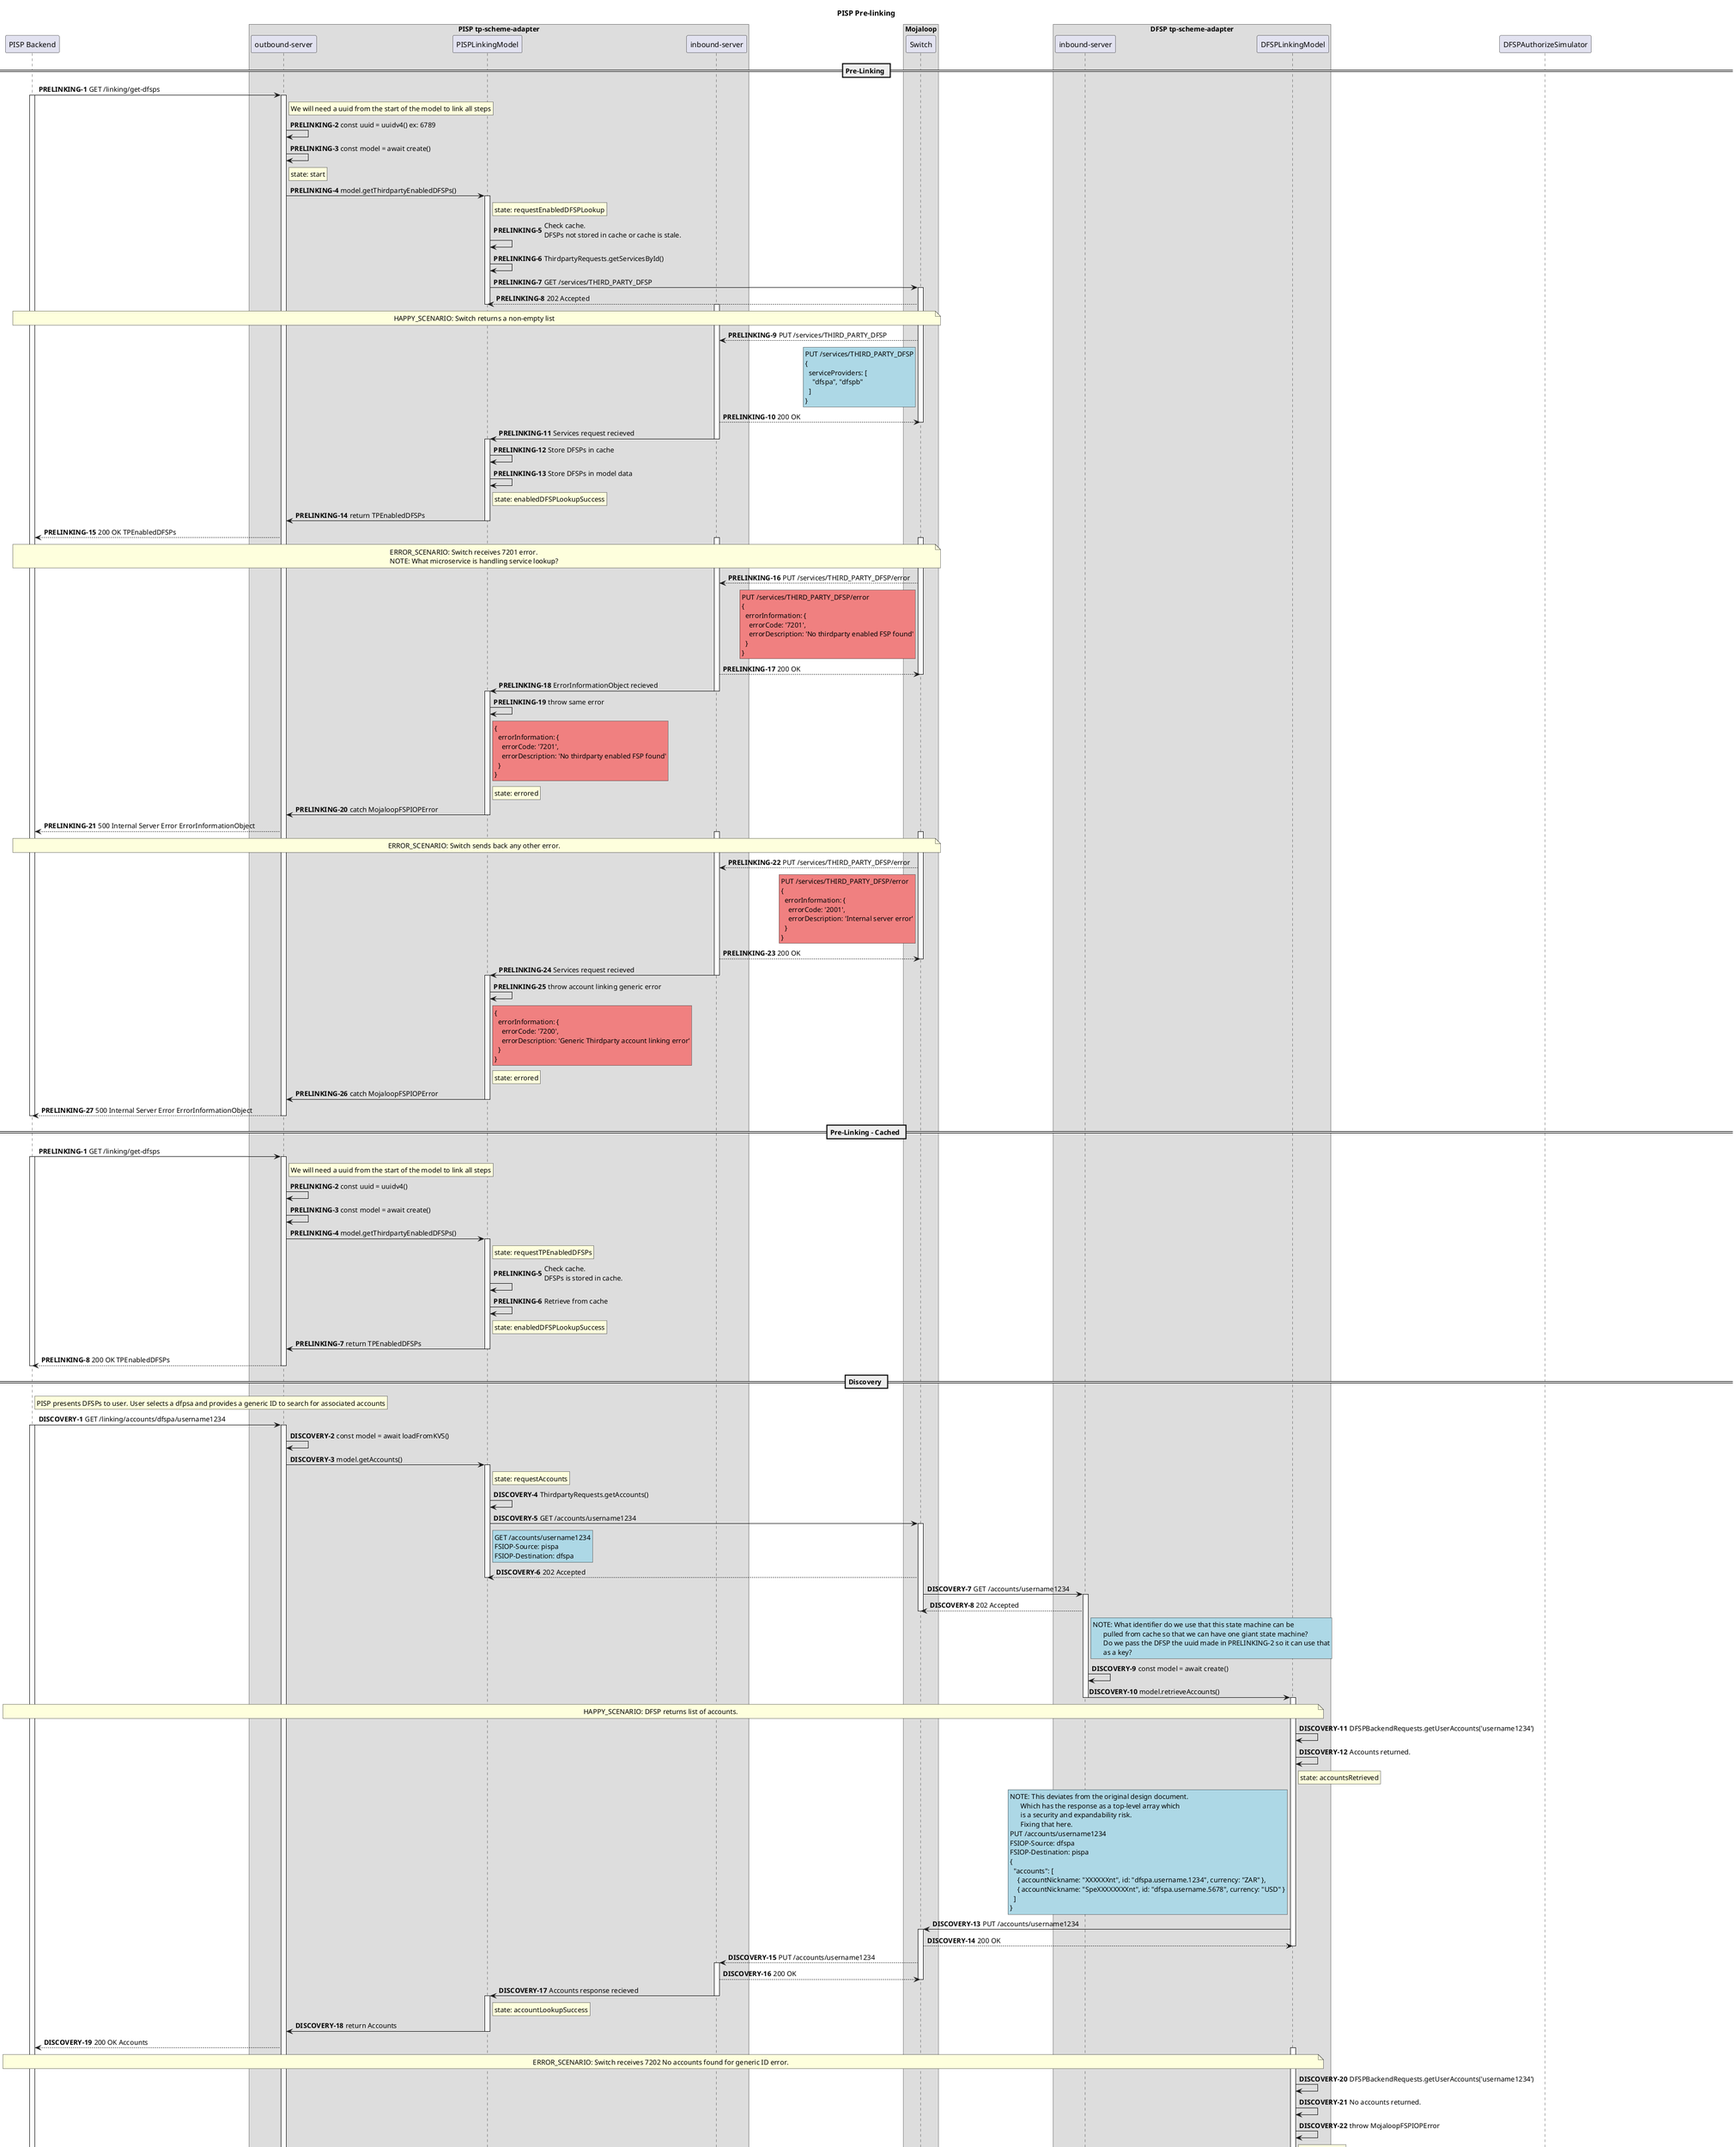 @startuml

title PISP Pre-linking

participant "PISP Backend" as PISP
box "PISP tp-scheme-adapter"
  participant "outbound-server" as PISP_TP_OUT
  participant "PISPLinkingModel" as PISP_LM
  participant "inbound-server" as PISP_TP_IN
end box
box "Mojaloop"
    participant Switch
end box
box "DFSP tp-scheme-adapter"
  participant "inbound-server" as DFSP_TP_IN
  participant "DFSPLinkingModel" as DFSP_LM
end box
participant DFSPAuthorizeSimulator

== Pre-Linking ==
autonumber 1 "<b>PRELINKING-#</b>"

PISP -> PISP_TP_OUT: GET /linking/get-dfsps

activate PISP
activate PISP_TP_OUT

rnote right of PISP_TP_OUT: We will need a uuid from the start of the model to link all steps
PISP_TP_OUT -> PISP_TP_OUT: const uuid = uuidv4() ex: 6789
PISP_TP_OUT -> PISP_TP_OUT: const model = await create()
rnote right of PISP_TP_OUT: state: start
PISP_TP_OUT -> PISP_LM: model.getThirdpartyEnabledDFSPs()

activate PISP_LM

rnote right of PISP_LM: state: requestEnabledDFSPLookup
PISP_LM -> PISP_LM: Check cache.\nDFSPs not stored in cache or cache is stale.
PISP_LM -> PISP_LM: ThirdpartyRequests.getServicesById()
PISP_LM -> Switch: GET /services/THIRD_PARTY_DFSP

activate Switch
Switch --> PISP_LM: 202 Accepted
deactivate PISP_LM

note over PISP, Switch
  HAPPY_SCENARIO: Switch returns a non-empty list
end note

activate PISP_TP_IN

Switch --> PISP_TP_IN: PUT /services/THIRD_PARTY_DFSP
rnote left of Switch #LightBlue
PUT /services/THIRD_PARTY_DFSP
{
  serviceProviders: [
    "dfspa", "dfspb"
  ]
}
end note
PISP_TP_IN --> Switch: 200 OK

deactivate Switch

PISP_TP_IN -> PISP_LM: Services request recieved

deactivate PISP_TP_IN
activate PISP_LM

PISP_LM -> PISP_LM: Store DFSPs in cache
PISP_LM -> PISP_LM: Store DFSPs in model data
rnote right of PISP_LM: state: enabledDFSPLookupSuccess
PISP_LM -> PISP_TP_OUT: return TPEnabledDFSPs

deactivate PISP_LM

PISP_TP_OUT --> PISP: 200 OK TPEnabledDFSPs

note over PISP, Switch
  ERROR_SCENARIO: Switch receives 7201 error.
  NOTE: What microservice is handling service lookup?
end note

activate PISP_TP_IN
activate Switch

Switch --> PISP_TP_IN: PUT /services/THIRD_PARTY_DFSP/error
rnote left of Switch #LightCoral
PUT /services/THIRD_PARTY_DFSP/error
{
  errorInformation: {
    errorCode: '7201',
    errorDescription: 'No thirdparty enabled FSP found'
  }
}
end note
PISP_TP_IN --> Switch: 200 OK

deactivate Switch

PISP_TP_IN -> PISP_LM: ErrorInformationObject recieved

deactivate PISP_TP_IN
activate PISP_LM

PISP_LM -> PISP_LM: throw same error
rnote right of PISP_LM #LightCoral
{
  errorInformation: {
    errorCode: '7201',
    errorDescription: 'No thirdparty enabled FSP found'
  }
}
end note
rnote right of PISP_LM: state: errored
PISP_LM -> PISP_TP_OUT: catch MojaloopFSPIOPError

deactivate PISP_LM

PISP_TP_OUT --> PISP: 500 Internal Server Error ErrorInformationObject


note over PISP, Switch
  ERROR_SCENARIO: Switch sends back any other error.
end note

activate PISP_TP_IN
activate Switch
Switch --> PISP_TP_IN: PUT /services/THIRD_PARTY_DFSP/error
rnote left of Switch #LightCoral
PUT /services/THIRD_PARTY_DFSP/error
{
  errorInformation: {
    errorCode: '2001',
    errorDescription: 'Internal server error'
  }
}
end note
PISP_TP_IN --> Switch: 200 OK

deactivate Switch

PISP_TP_IN -> PISP_LM: Services request recieved

deactivate PISP_TP_IN
activate PISP_LM

PISP_LM -> PISP_LM: throw account linking generic error
rnote right of PISP_LM #LightCoral
{
  errorInformation: {
    errorCode: '7200',
    errorDescription: 'Generic Thirdparty account linking error'
  }
}
end note
rnote right of PISP_LM: state: errored
PISP_LM -> PISP_TP_OUT: catch MojaloopFSPIOPError

deactivate PISP_LM

PISP_TP_OUT --> PISP: 500 Internal Server Error ErrorInformationObject

deactivate PISP_TP_OUT
deactivate PISP

== Pre-Linking - Cached ==
autonumber 1 "<b>PRELINKING-#</b>"

PISP -> PISP_TP_OUT: GET /linking/get-dfsps

activate PISP
activate PISP_TP_OUT

rnote right of PISP_TP_OUT: We will need a uuid from the start of the model to link all steps
PISP_TP_OUT -> PISP_TP_OUT: const uuid = uuidv4()
PISP_TP_OUT -> PISP_TP_OUT: const model = await create()
PISP_TP_OUT -> PISP_LM: model.getThirdpartyEnabledDFSPs()

activate PISP_LM

rnote right of PISP_LM: state: requestTPEnabledDFSPs
PISP_LM -> PISP_LM: Check cache.\nDFSPs is stored in cache.
PISP_LM -> PISP_LM: Retrieve from cache
rnote right of PISP_LM: state: enabledDFSPLookupSuccess
PISP_LM -> PISP_TP_OUT: return TPEnabledDFSPs

deactivate PISP_LM

PISP_TP_OUT --> PISP: 200 OK TPEnabledDFSPs

deactivate PISP_TP_OUT
deactivate PISP

== Discovery ==
autonumber 1 "<b>DISCOVERY-#</b>"
rnote right of PISP
PISP presents DFSPs to user. User selects a dfpsa and provides a generic ID to search for associated accounts
end note
PISP -> PISP_TP_OUT: GET /linking/accounts/dfspa/username1234

activate PISP
activate PISP_TP_OUT

PISP_TP_OUT -> PISP_TP_OUT: const model = await loadFromKVS()
PISP_TP_OUT -> PISP_LM: model.getAccounts()

activate PISP_LM

rnote right of PISP_LM: state: requestAccounts
PISP_LM -> PISP_LM: ThirdpartyRequests.getAccounts()
PISP_LM -> Switch: GET /accounts/username1234
rnote right of PISP_LM #LightBlue
GET /accounts/username1234
FSIOP-Source: pispa
FSIOP-Destination: dfspa
end note

activate Switch
Switch --> PISP_LM: 202 Accepted
deactivate PISP_LM

Switch -> DFSP_TP_IN: GET /accounts/username1234
activate DFSP_TP_IN
DFSP_TP_IN --> Switch: 202 Accepted
deactivate Switch

rnote right of DFSP_TP_IN #LightBlue
NOTE: What identifier do we use that this state machine can be
      pulled from cache so that we can have one giant state machine?
      Do we pass the DFSP the uuid made in PRELINKING-2 so it can use that
      as a key?
end note
DFSP_TP_IN -> DFSP_TP_IN: const model = await create()
DFSP_TP_IN -> DFSP_LM: model.retrieveAccounts()
deactivate DFSP_TP_IN

note over PISP, DFSP_LM
  HAPPY_SCENARIO: DFSP returns list of accounts.
end note

activate DFSP_LM
DFSP_LM -> DFSP_LM: DFSPBackendRequests.getUserAccounts('username1234')
DFSP_LM -> DFSP_LM: Accounts returned.
rnote right of DFSP_LM: state: accountsRetrieved

rnote left of DFSP_LM #LightBlue
NOTE: This deviates from the original design document.
      Which has the response as a top-level array which
      is a security and expandability risk.
      Fixing that here.
PUT /accounts/username1234
FSIOP-Source: dfspa
FSIOP-Destination: pispa
{
  "accounts": [
    { accountNickname: "XXXXXXnt", id: "dfspa.username.1234", currency: "ZAR" },
    { accountNickname: "SpeXXXXXXXXnt", id: "dfspa.username.5678", currency: "USD" }
  ]
}
end note

DFSP_LM -> Switch: PUT /accounts/username1234
activate Switch
Switch --> DFSP_LM: 200 OK
deactivate DFSP_LM

Switch --> PISP_TP_IN: PUT /accounts/username1234
activate PISP_TP_IN
PISP_TP_IN --> Switch: 200 OK
deactivate Switch

PISP_TP_IN -> PISP_LM: Accounts response recieved
rnote right of PISP_LM: state: accountLookupSuccess
deactivate PISP_TP_IN
activate PISP_LM
PISP_LM -> PISP_TP_OUT: return Accounts
deactivate PISP_LM
PISP_TP_OUT --> PISP: 200 OK Accounts


note over PISP, DFSP_LM
  ERROR_SCENARIO: Switch receives 7202 No accounts found for generic ID error.
end note

activate DFSP_LM
DFSP_LM -> DFSP_LM: DFSPBackendRequests.getUserAccounts('username1234')
DFSP_LM -> DFSP_LM: No accounts returned.
DFSP_LM -> DFSP_LM: throw MojaloopFSPIOPError

rnote right of DFSP_LM: state: errored
rnote left of DFSP_LM #LightCoral
PUT /accounts/username1234/error
FSIOP-Source: dfspa
FSIOP-Destination: pispa
{
  errorInformation: {
    errorCode: '7202',
    errorDescription: 'No accounts found for generic ID'
  }
}
end note

DFSP_LM -> Switch: PUT /accounts/username1234/error
activate Switch
Switch --> DFSP_LM: 200 OK
deactivate DFSP_LM

Switch --> PISP_TP_IN: PUT /accounts/username1234/error
activate PISP_TP_IN
PISP_TP_IN --> Switch: 200 OK
deactivate Switch

PISP_TP_IN -> PISP_LM: MojaloopFSPIOPError response recieved
deactivate PISP_TP_IN
activate PISP_LM
PISP_LM -> PISP_TP_OUT: return MojaloopFSPIOPError
rnote right of PISP_LM: state: errored
deactivate PISP_LM
PISP_TP_OUT --> PISP: 500 Internal Server Error ErrorInformationObject
deactivate PISP_TP_OUT
deactivate PISP

== Request Consent - Web ==
autonumber 1 "<b>REQUEST-CONSENT-#</b>"
rnote right of PISP
PISP presents accounts to user. User selects one or more accounts to link.
end note
PISP -> PISP_TP_OUT: POST /linking/request-consent
rnote right of PISP #LightBlue
POST /linking/request-consent
{
  scopes: [{
    accountId: 'dfspa.username.1234',
    actions: [
      'accounts.getBalance',
      'accounts.transfer'
    ],
    accountId: 'dfspa.username.5678',
    actions: [
      'accounts.getBalance',
      'accounts.transfer'
    ]
  }],
  callbackURI: 'pisp-app://callback'
}
end note


activate PISP
activate PISP_TP_OUT

PISP_TP_OUT -> PISP_TP_OUT: const model = await loadFromKVS()
PISP_TP_OUT -> PISP_LM: model.requestConsent()

activate PISP_LM

rnote right of PISP_LM: state: requestConsent
PISP_LM -> PISP_LM: ThirdpartyRequests.postConsentRequests()
PISP_LM -> Switch: POST /consentRequests
rnote right of PISP_LM #LightBlue
POST /consentRequests
FSIOP-Source: pispa
FSIOP-Destination: dfspa
{
  // consentRequestId will be the uuid created
  // at the PRELINKING-2
  consentRequestId: 6789
  scopes: [{
    accountId: 'dfspa.username.1234',
    actions: ['accounts.getBalance', 'accounts.transfer'],
    accountId: 'dfspa.username.5678',
    actions: ['accounts.getBalance', 'accounts.transfer'],
  }],
  // model will add `authChannels`
  authChannels: ["WEB", "OTP"],
  callbackURI: 'pisp-app://callback...'
}
end note

activate Switch
Switch --> PISP_LM: 202 Accepted
deactivate PISP_LM

Switch -> DFSP_TP_IN: POST /consentRequests
activate DFSP_TP_IN
DFSP_TP_IN --> Switch: 202 Accepted
deactivate Switch

DFSP_TP_IN -> DFSP_TP_IN: const model = await loadFromKVS()
activate DFSP_LM
DFSP_TP_IN -> DFSP_LM: model.requestConsent()
DFSP_LM -> DFSP_LM: DFSPBackendRequests.validateConsentRequest()
activate DFSPAuthorizeSimulator
DFSP_LM -> DFSPAuthorizeSimulator: ""POST /store/consentRequests/6789""
DFSPAuthorizeSimulator -> DFSPAuthorizeSimulator: store consentRequest details
DFSPAuthorizeSimulator -> DFSP_LM: 201 Created
deactivate DFSPAuthorizeSimulator
DFSP_TP_IN --> Switch: 202 Accepted
deactivate DFSP_TP_IN


activate Switch
DFSP_LM -> Switch: PUT /consentRequests/6789

rnote left of DFSP_LM #LightBlue
PUT /consentRequests/6789
FSIOP-Source: pispa
FSIOP-Destination: dfspa
{
  consentRequestId: 6789
  scopes: [{
    accountId: 'dfspa.username.1234',
    actions: ['accounts.getBalance', 'accounts.transfer'],
    accountId: 'dfspa.username.5678',
    actions: ['accounts.getBalance', 'accounts.transfer'],
  }],
  authChannels: ["WEB"],
  callbackURI: 'pisp-app://callback...',
  authURI: 'dfspa.com/authorize?consentRequestId=6789' // this is new
}
end note
Switch --> DFSP_LM: 202 ACCEPTED
deactivate DFSP_LM
activate PISP_TP_IN
Switch ->  PISP_TP_IN: PUT /consentRequests/6789
PISP_TP_IN --> Switch: 200 OK
deactivate Switch
activate PISP_LM
PISP_TP_IN --> PISP_LM: Consent Request response recieved
rnote right of PISP_LM: state: webAuthenticationChannelResponseRecieved
deactivate PISP_TP_IN
PISP_LM -> PISP_TP_OUT: return Authentication Response
deactivate PISP_LM
PISP_TP_OUT --> PISP: 200 OK Autentication Response

note over PISP, DFSP_LM
  ERROR_SCENARIO:
    FSP does not find scopes suitable |
    FSP does not support any requested authentication channels |
    FSP does not support any requested scope actions |
    FSP does not trust PISP callback URI
end note

activate DFSP_TP_IN
DFSP_TP_IN -> DFSP_TP_IN: const model = await loadFromKVS()
activate DFSP_LM
DFSP_TP_IN -> DFSP_LM: model.requestConsent()
DFSP_LM -> DFSP_LM: DFSPBackendRequests.validateConsentRequest()

DFSP_TP_IN --> Switch: 202 Accepted
deactivate DFSP_TP_IN

activate Switch
DFSP_LM -> Switch: PUT /consentRequests/6789/error

rnote left of DFSP_LM #LightCoral
PUT /consentRequests/6789/error
FSIOP-Source: dfspa
FSIOP-Destination: pispa
{
  errorInformation: {
    errorCode: '720x',
    errorDescription: 'FSP does not find scopes suitable'
  } OR
  errorInformation: {
    errorCode: '7203',
    errorDescription: 'FSP does not support any requested authentication channels'
  } OR
  errorInformation: {
    errorCode: '7204',
    errorDescription: 'FSP does not support any requested scope actions'
  } OR
  errorInformation: {
    errorCode: '720x',
    errorDescription: 'FSP does not trust PISP callback URI'
  }
}
end note
Switch --> DFSP_LM: 200 OK
deactivate DFSP_LM
activate PISP_TP_IN
deactivate DFSP_LM
Switch ->  PISP_TP_IN: PUT /consentRequests/6789/error
PISP_TP_IN --> Switch: 200 OK
deactivate Switch
activate PISP_LM
PISP_TP_IN --> PISP_LM: MojaloopFSPIOPError response recieved
rnote right of PISP_LM: state: errored
deactivate PISP_TP_IN
PISP_LM -> PISP_TP_OUT: return MojaloopFSPIOPError
deactivate PISP_LM
PISP_TP_OUT --> PISP: 500 Internal Server Error ErrorInformationObject
deactivate PISP_TP_OUT
deactivate PISP

== Request Consent - OTP ==
autonumber 1 "<b>REQUEST-CONSENT-#</b>"
rnote right of PISP
PISP presents accounts to user. User selects one or more accounts to link.
end note
PISP -> PISP_TP_OUT: POST /linking/request-consent
rnote right of PISP #LightBlue
POST /linking/request-consent
{
  scopes: [{
    accountId: 'dfspa.username.1234',
    actions: [
      'accounts.getBalance',
      'accounts.transfer'
    ],
    accountId: 'dfspa.username.5678',
    actions: [
      'accounts.getBalance',
      'accounts.transfer'
    ]
  }],
  callbackURI: 'pisp-app://callback'
}
end note

activate PISP
activate PISP_TP_OUT

PISP_TP_OUT -> PISP_TP_OUT: const model = await loadFromKVS()
PISP_TP_OUT -> PISP_LM: model.requestConsent()

activate PISP_LM

rnote right of PISP_LM: state: requestConsent
PISP_LM -> PISP_LM: ThirdpartyRequests.postConsentRequests()
PISP_LM -> Switch: POST /consentRequests
rnote right of PISP_LM #LightBlue
POST /consentRequests
FSIOP-Source: pispa
FSIOP-Destination: dfspa
{
  // consentRequestId will be the uuid created
  // at the PRELINKING-2
  consentRequestId: 6789
  scopes: [{
    accountId: 'dfspa.username.1234',
    actions: ['accounts.getBalance', 'accounts.transfer'],
    accountId: 'dfspa.username.5678',
    actions: ['accounts.getBalance', 'accounts.transfer'],
  }],
  // model will add `authChannels`
  authChannels: ["OTP"],
  callbackURI: 'pisp-app://callback...'
}
end note

activate Switch
Switch --> PISP_LM: 202 Accepted
deactivate PISP_LM

Switch -> DFSP_TP_IN: POST /consentRequests
activate DFSP_TP_IN
DFSP_TP_IN --> Switch: 202 Accepted
deactivate Switch

DFSP_TP_IN -> DFSP_TP_IN: const model = await loadFromKVS()
activate DFSP_LM
DFSP_TP_IN -> DFSP_LM: model.requestConsent()
DFSP_LM -> DFSP_LM: DFSPBackendRequests.validateConsentRequest()

activate DFSPAuthorizeSimulator
DFSP_LM -> DFSPAuthorizeSimulator: ""POST /store/consentRequests/6789""
DFSPAuthorizeSimulator -> DFSPAuthorizeSimulator: store consentRequest details
DFSPAuthorizeSimulator -> DFSP_LM: 201 Created
deactivate DFSPAuthorizeSimulator

DFSP_TP_IN --> Switch: 202 Accepted
deactivate DFSP_TP_IN


activate Switch
DFSP_LM -> Switch: PUT /consentRequests/6789

rnote left of DFSP_LM #LightBlue
PUT /consentRequests/6789
FSIOP-Source: pispa
FSIOP-Destination: dfspa
{
  consentRequestId: 6789
  scopes: [{
    accountId: 'dfspa.username.1234',
    actions: ['accounts.getBalance', 'accounts.transfer'],
    accountId: 'dfspa.username.5678',
    actions: ['accounts.getBalance', 'accounts.transfer'],
  }],
  authChannels: ["OTP"],
  callbackURI: 'pisp-app://callback...',
  authURI: 'dfspa.com/authorize?consentRequestId=6789' // this is new
}
end note
Switch --> DFSP_LM: 202 ACCEPTED
deactivate DFSP_LM
activate PISP_TP_IN
Switch ->  PISP_TP_IN: PUT /consentRequests/6789
PISP_TP_IN --> Switch: 200 OK
deactivate Switch
activate PISP_LM
PISP_TP_IN --> PISP_LM: Consent Request response recieved
rnote right of PISP_LM: state: OTPAuthenticationChannelResponseRecieved
deactivate PISP_TP_IN
PISP_LM -> PISP_TP_OUT: return Authentication Response
deactivate PISP_LM
PISP_TP_OUT --> PISP: 200 OK Autentication Response

note over PISP, DFSP_LM
  ERROR_SCENARIO:
    FSP does not find scopes suitable |
    FSP does not support any requested authentication channels |
    FSP does not support any requested scope actions |
    FSP does not trust PISP callback URI
end note

activate DFSP_TP_IN
DFSP_TP_IN -> DFSP_TP_IN: const model = await loadFromKVS()
activate DFSP_LM
DFSP_TP_IN -> DFSP_LM: model.requestConsent()
DFSP_LM -> DFSP_LM: DFSPBackendRequests.validateConsentRequest()

DFSP_TP_IN --> Switch: 202 Accepted
deactivate DFSP_TP_IN

activate Switch
DFSP_LM -> Switch: PUT /consentRequests/6789/error

rnote left of DFSP_LM #LightCoral
PUT /consentRequests/6789/error
FSIOP-Source: dfspa
FSIOP-Destination: pispa
{
  errorInformation: {
    errorCode: '720x',
    errorDescription: 'FSP does not find scopes suitable'
  } OR
  errorInformation: {
    errorCode: '7203',
    errorDescription: 'FSP does not support any requested authentication channels'
  } OR
  errorInformation: {
    errorCode: '7204',
    errorDescription: 'FSP does not support any requested scope actions'
  } OR
  errorInformation: {
    errorCode: '720x',
    errorDescription: 'FSP does not trust PISP callback URI'
  }
}
end note
Switch --> DFSP_LM: 200 OK
deactivate DFSP_LM
activate PISP_TP_IN
deactivate DFSP_LM
Switch ->  PISP_TP_IN: PUT /consentRequests/6789/error
PISP_TP_IN --> Switch: 200 OK
deactivate Switch
activate PISP_LM
PISP_TP_IN --> PISP_LM: MojaloopFSPIOPError response recieved
rnote right of PISP_LM: state: errored
deactivate PISP_TP_IN
PISP_LM -> PISP_TP_OUT: return MojaloopFSPIOPError
deactivate PISP_LM
PISP_TP_OUT --> PISP: 500 Internal Server Error ErrorInformationObject
deactivate PISP_TP_OUT
deactivate PISP

@enduml
